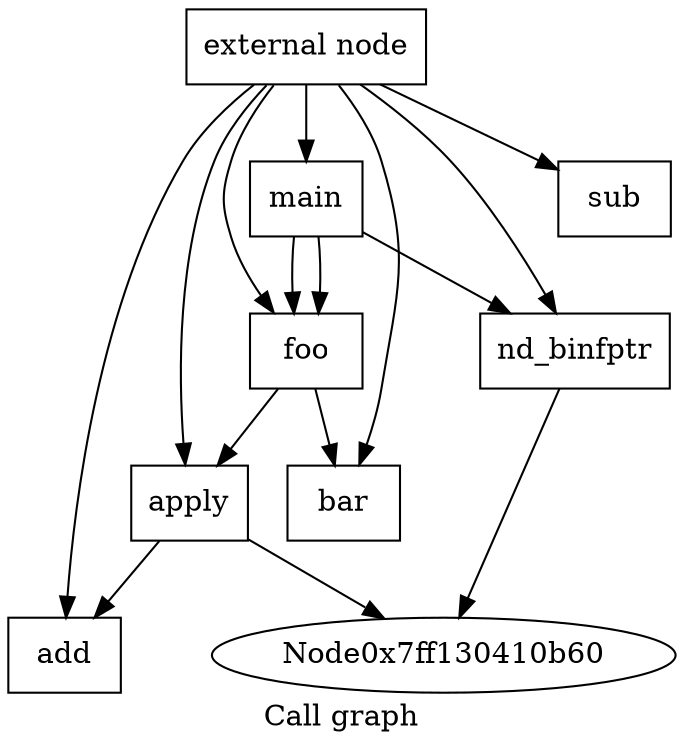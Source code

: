 digraph "Call graph" {
	label="Call graph";

	Node0x7ff130410b30 [shape=record,label="{external node}"];
	Node0x7ff130410b30 -> Node0x7ff130410bc0;
	Node0x7ff130410b30 -> Node0x7ff130410c20;
	Node0x7ff130410b30 -> Node0x7ff130410940;
	Node0x7ff130410b30 -> Node0x7ff130410cc0;
	Node0x7ff130410b30 -> Node0x7ff130410d20;
	Node0x7ff130410b30 -> Node0x7ff1304109a0;
	Node0x7ff130410b30 -> Node0x7ff130410d90;
	Node0x7ff130410bc0 [shape=record,label="{add}"];
	Node0x7ff130410c20 [shape=record,label="{sub}"];
	Node0x7ff130410940 [shape=record,label="{apply}"];
	Node0x7ff130410940 -> Node0x7ff130410b60;
	Node0x7ff130410940 -> Node0x7ff130410bc0;
	Node0x7ff130410cc0 [shape=record,label="{bar}"];
	Node0x7ff130410d20 [shape=record,label="{foo}"];
	Node0x7ff130410d20 -> Node0x7ff130410cc0;
	Node0x7ff130410d20 -> Node0x7ff130410940;
	Node0x7ff1304109a0 [shape=record,label="{main}"];
	Node0x7ff1304109a0 -> Node0x7ff130410d20;
	Node0x7ff1304109a0 -> Node0x7ff130410d90;
	Node0x7ff1304109a0 -> Node0x7ff130410d20;
	Node0x7ff130410d90 [shape=record,label="{nd_binfptr}"];
	Node0x7ff130410d90 -> Node0x7ff130410b60;
}
